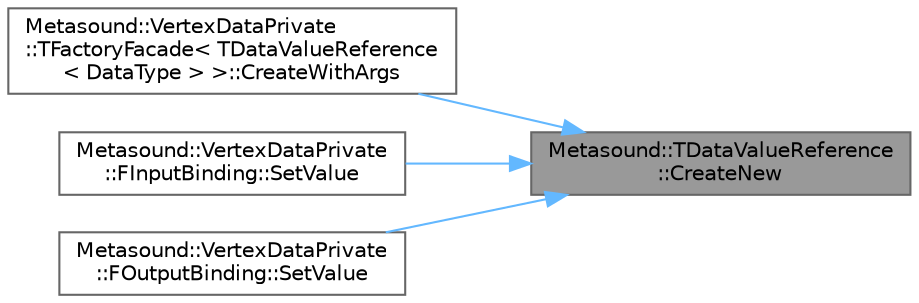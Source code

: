 digraph "Metasound::TDataValueReference::CreateNew"
{
 // INTERACTIVE_SVG=YES
 // LATEX_PDF_SIZE
  bgcolor="transparent";
  edge [fontname=Helvetica,fontsize=10,labelfontname=Helvetica,labelfontsize=10];
  node [fontname=Helvetica,fontsize=10,shape=box,height=0.2,width=0.4];
  rankdir="RL";
  Node1 [id="Node000001",label="Metasound::TDataValueReference\l::CreateNew",height=0.2,width=0.4,color="gray40", fillcolor="grey60", style="filled", fontcolor="black",tooltip="This should be used to construct a new DataType object and return this TDataValueReference as a wrapp..."];
  Node1 -> Node2 [id="edge1_Node000001_Node000002",dir="back",color="steelblue1",style="solid",tooltip=" "];
  Node2 [id="Node000002",label="Metasound::VertexDataPrivate\l::TFactoryFacade\< TDataValueReference\l\< DataType \> \>::CreateWithArgs",height=0.2,width=0.4,color="grey40", fillcolor="white", style="filled",URL="$d2/de3/structMetasound_1_1VertexDataPrivate_1_1TFactoryFacade_3_01TDataValueReference_3_01DataType_01_4_01_4.html#ab6e2a7789c546e79494ed9c96889c2e4",tooltip=" "];
  Node1 -> Node3 [id="edge2_Node000001_Node000003",dir="back",color="steelblue1",style="solid",tooltip=" "];
  Node3 [id="Node000003",label="Metasound::VertexDataPrivate\l::FInputBinding::SetValue",height=0.2,width=0.4,color="grey40", fillcolor="white", style="filled",URL="$d3/d94/classMetasound_1_1VertexDataPrivate_1_1FInputBinding.html#af740adbd5ee00cb2a340defdf3efcaf1",tooltip=" "];
  Node1 -> Node4 [id="edge3_Node000001_Node000004",dir="back",color="steelblue1",style="solid",tooltip=" "];
  Node4 [id="Node000004",label="Metasound::VertexDataPrivate\l::FOutputBinding::SetValue",height=0.2,width=0.4,color="grey40", fillcolor="white", style="filled",URL="$d5/df6/classMetasound_1_1VertexDataPrivate_1_1FOutputBinding.html#a67f4c3e59e53cf102635df6fe4de0f30",tooltip=" "];
}
